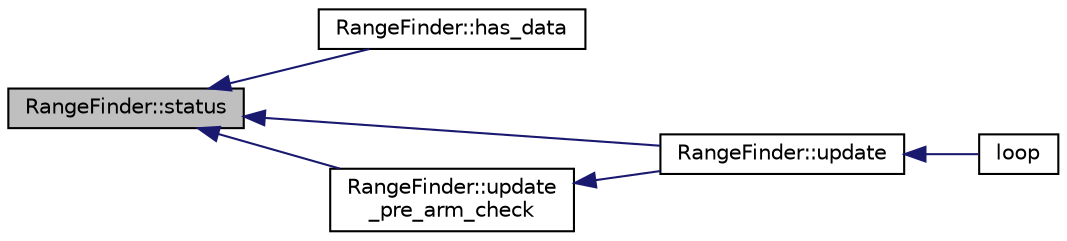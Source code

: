 digraph "RangeFinder::status"
{
 // INTERACTIVE_SVG=YES
  edge [fontname="Helvetica",fontsize="10",labelfontname="Helvetica",labelfontsize="10"];
  node [fontname="Helvetica",fontsize="10",shape=record];
  rankdir="LR";
  Node1 [label="RangeFinder::status",height=0.2,width=0.4,color="black", fillcolor="grey75", style="filled" fontcolor="black"];
  Node1 -> Node2 [dir="back",color="midnightblue",fontsize="10",style="solid",fontname="Helvetica"];
  Node2 [label="RangeFinder::has_data",height=0.2,width=0.4,color="black", fillcolor="white", style="filled",URL="$classRangeFinder.html#a53a15c9f1ba0bfa9cbcf8d381025eb0f"];
  Node1 -> Node3 [dir="back",color="midnightblue",fontsize="10",style="solid",fontname="Helvetica"];
  Node3 [label="RangeFinder::update",height=0.2,width=0.4,color="black", fillcolor="white", style="filled",URL="$classRangeFinder.html#a37112967f0252ed7c3fdc42f840761c7"];
  Node3 -> Node4 [dir="back",color="midnightblue",fontsize="10",style="solid",fontname="Helvetica"];
  Node4 [label="loop",height=0.2,width=0.4,color="black", fillcolor="white", style="filled",URL="$RFIND__test_8pde.html#afe461d27b9c48d5921c00d521181f12f"];
  Node1 -> Node5 [dir="back",color="midnightblue",fontsize="10",style="solid",fontname="Helvetica"];
  Node5 [label="RangeFinder::update\l_pre_arm_check",height=0.2,width=0.4,color="black", fillcolor="white", style="filled",URL="$classRangeFinder.html#a9a31752438c769ed90299e3a31d01ca0"];
  Node5 -> Node3 [dir="back",color="midnightblue",fontsize="10",style="solid",fontname="Helvetica"];
}

